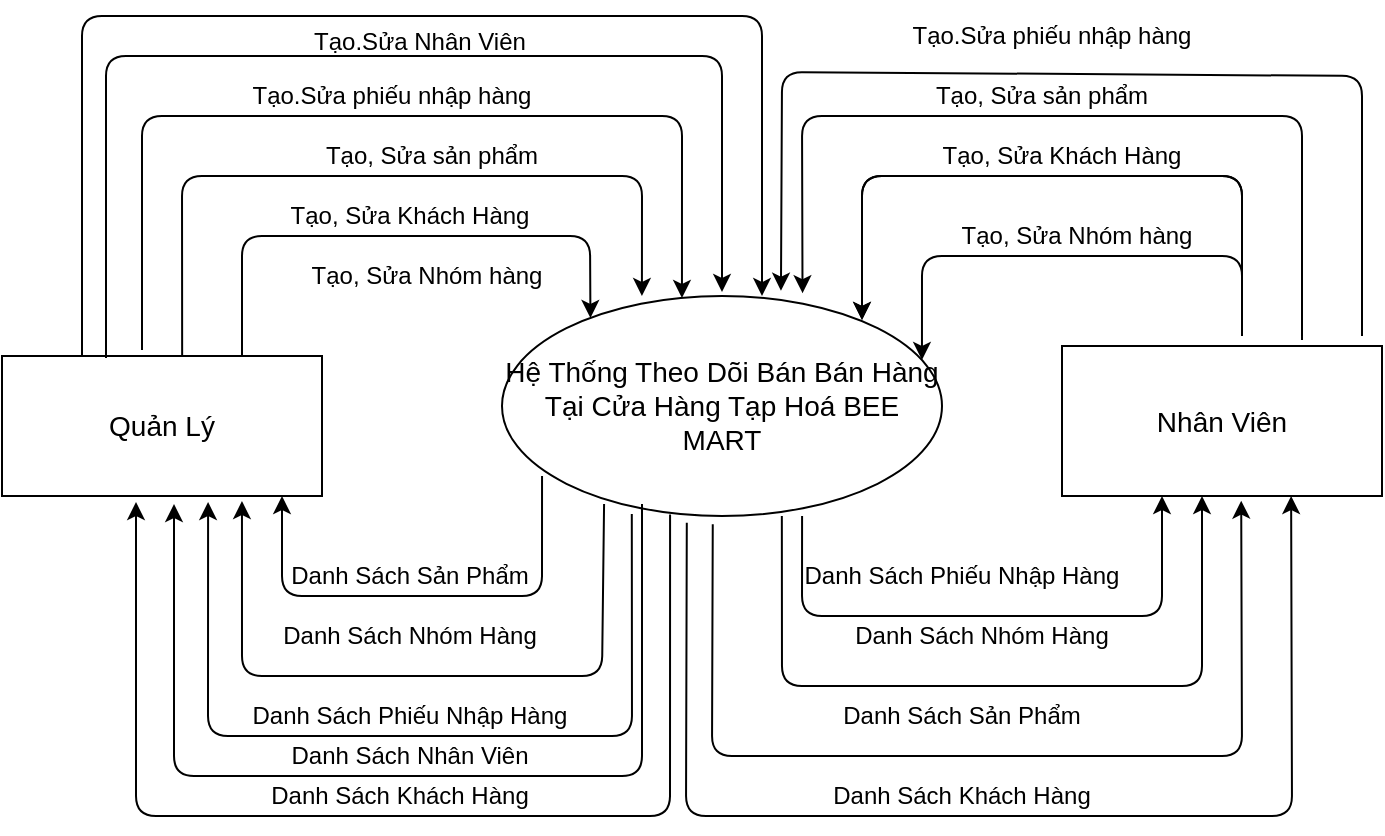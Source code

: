 <mxfile version="13.7.1" type="device"><diagram id="2A6FBW6yBZDBln0oNt5t" name="Page-1"><mxGraphModel dx="1027" dy="535" grid="1" gridSize="10" guides="1" tooltips="1" connect="1" arrows="1" fold="1" page="1" pageScale="1" pageWidth="827" pageHeight="1169" math="0" shadow="0"><root><mxCell id="0"/><mxCell id="1" parent="0"/><mxCell id="mTeRqC5lW75fGUgjefmi-1" value="&lt;font style=&quot;font-size: 14px&quot;&gt;Hệ Thống Theo Dõi Bán Bán Hàng Tại Cửa Hàng Tạp Hoá BEE MART&lt;br&gt;&lt;/font&gt;" style="ellipse;whiteSpace=wrap;html=1;" parent="1" vertex="1"><mxGeometry x="390" y="290" width="220" height="110" as="geometry"/></mxCell><mxCell id="mTeRqC5lW75fGUgjefmi-2" value="&lt;font style=&quot;font-size: 14px&quot;&gt;Quản Lý&lt;/font&gt;" style="rounded=0;whiteSpace=wrap;html=1;" parent="1" vertex="1"><mxGeometry x="140" y="320" width="160" height="70" as="geometry"/></mxCell><mxCell id="mTeRqC5lW75fGUgjefmi-3" value="&lt;font style=&quot;font-size: 14px&quot;&gt;Nhân Viên&lt;/font&gt;" style="rounded=0;whiteSpace=wrap;html=1;" parent="1" vertex="1"><mxGeometry x="670" y="315" width="160" height="75" as="geometry"/></mxCell><mxCell id="mTeRqC5lW75fGUgjefmi-5" value="" style="endArrow=classic;html=1;entryX=0.875;entryY=1;entryDx=0;entryDy=0;entryPerimeter=0;exitX=0.232;exitY=0.945;exitDx=0;exitDy=0;exitPerimeter=0;" parent="1" source="mTeRqC5lW75fGUgjefmi-1" edge="1"><mxGeometry width="50" height="50" relative="1" as="geometry"><mxPoint x="440" y="410" as="sourcePoint"/><mxPoint x="259.98" y="392.52" as="targetPoint"/><Array as="points"><mxPoint x="440" y="480"/><mxPoint x="380" y="480"/><mxPoint x="260" y="480"/></Array></mxGeometry></mxCell><mxCell id="mTeRqC5lW75fGUgjefmi-6" value="" style="endArrow=classic;html=1;entryX=0.875;entryY=1;entryDx=0;entryDy=0;entryPerimeter=0;exitX=0.091;exitY=0.818;exitDx=0;exitDy=0;exitPerimeter=0;" parent="1" edge="1"><mxGeometry width="50" height="50" relative="1" as="geometry"><mxPoint x="410.02" y="379.98" as="sourcePoint"/><mxPoint x="280" y="390" as="targetPoint"/><Array as="points"><mxPoint x="410" y="440"/><mxPoint x="280" y="440"/></Array></mxGeometry></mxCell><mxCell id="mTeRqC5lW75fGUgjefmi-8" value="Danh Sách Sản Phẩm" style="text;html=1;strokeColor=none;fillColor=none;align=center;verticalAlign=middle;whiteSpace=wrap;rounded=0;" parent="1" vertex="1"><mxGeometry x="274" y="420" width="140" height="20" as="geometry"/></mxCell><mxCell id="mTeRqC5lW75fGUgjefmi-11" value="Danh Sách Nhóm Hàng" style="text;html=1;strokeColor=none;fillColor=none;align=center;verticalAlign=middle;whiteSpace=wrap;rounded=0;" parent="1" vertex="1"><mxGeometry x="274" y="450" width="140" height="20" as="geometry"/></mxCell><mxCell id="mTeRqC5lW75fGUgjefmi-13" value="" style="endArrow=classic;html=1;entryX=0.644;entryY=1.043;entryDx=0;entryDy=0;entryPerimeter=0;exitX=0.295;exitY=0.991;exitDx=0;exitDy=0;exitPerimeter=0;" parent="1" source="mTeRqC5lW75fGUgjefmi-1" target="mTeRqC5lW75fGUgjefmi-2" edge="1"><mxGeometry width="50" height="50" relative="1" as="geometry"><mxPoint x="376.02" y="450" as="sourcePoint"/><mxPoint x="246" y="460.02" as="targetPoint"/><Array as="points"><mxPoint x="455" y="510"/><mxPoint x="243" y="510"/></Array></mxGeometry></mxCell><mxCell id="mTeRqC5lW75fGUgjefmi-14" value="Danh Sách Phiếu Nhập Hàng" style="text;html=1;strokeColor=none;fillColor=none;align=center;verticalAlign=middle;whiteSpace=wrap;rounded=0;" parent="1" vertex="1"><mxGeometry x="251" y="490.02" width="186" height="20" as="geometry"/></mxCell><mxCell id="mTeRqC5lW75fGUgjefmi-17" value="" style="endArrow=classic;html=1;" parent="1" edge="1"><mxGeometry width="50" height="50" relative="1" as="geometry"><mxPoint x="460" y="394" as="sourcePoint"/><mxPoint x="226" y="394" as="targetPoint"/><Array as="points"><mxPoint x="460" y="530"/><mxPoint x="226" y="530.03"/></Array></mxGeometry></mxCell><mxCell id="mTeRqC5lW75fGUgjefmi-18" value="Danh Sách Nhân Viên" style="text;html=1;strokeColor=none;fillColor=none;align=center;verticalAlign=middle;whiteSpace=wrap;rounded=0;" parent="1" vertex="1"><mxGeometry x="274" y="510.02" width="140" height="20" as="geometry"/></mxCell><mxCell id="mTeRqC5lW75fGUgjefmi-25" value="Danh Sách Nhóm Hàng" style="text;html=1;strokeColor=none;fillColor=none;align=center;verticalAlign=middle;whiteSpace=wrap;rounded=0;" parent="1" vertex="1"><mxGeometry x="560" y="450" width="140" height="20" as="geometry"/></mxCell><mxCell id="mTeRqC5lW75fGUgjefmi-27" value="Danh Sách Phiếu Nhập Hàng" style="text;html=1;strokeColor=none;fillColor=none;align=center;verticalAlign=middle;whiteSpace=wrap;rounded=0;" parent="1" vertex="1"><mxGeometry x="527" y="420.0" width="186" height="20" as="geometry"/></mxCell><mxCell id="mTeRqC5lW75fGUgjefmi-28" value="" style="endArrow=classic;html=1;entryX=0.683;entryY=-0.013;entryDx=0;entryDy=0;entryPerimeter=0;" parent="1" target="mTeRqC5lW75fGUgjefmi-1" edge="1"><mxGeometry width="50" height="50" relative="1" as="geometry"><mxPoint x="790" y="312" as="sourcePoint"/><mxPoint x="540" y="280" as="targetPoint"/><Array as="points"><mxPoint x="790" y="200"/><mxPoint x="540" y="200"/></Array></mxGeometry></mxCell><mxCell id="mTeRqC5lW75fGUgjefmi-29" value="" style="endArrow=classic;html=1;entryX=0.909;entryY=0.2;entryDx=0;entryDy=0;entryPerimeter=0;" parent="1" edge="1"><mxGeometry width="50" height="50" relative="1" as="geometry"><mxPoint x="760" y="310" as="sourcePoint"/><mxPoint x="570" y="302" as="targetPoint"/><Array as="points"><mxPoint x="760" y="230"/><mxPoint x="660" y="230"/><mxPoint x="570" y="230"/></Array></mxGeometry></mxCell><mxCell id="mTeRqC5lW75fGUgjefmi-31" value="" style="endArrow=classic;html=1;entryX=0.909;entryY=0.2;entryDx=0;entryDy=0;entryPerimeter=0;" parent="1" edge="1"><mxGeometry width="50" height="50" relative="1" as="geometry"><mxPoint x="760" y="310" as="sourcePoint"/><mxPoint x="570" y="302" as="targetPoint"/><Array as="points"><mxPoint x="760" y="230"/><mxPoint x="570" y="230"/></Array></mxGeometry></mxCell><mxCell id="mTeRqC5lW75fGUgjefmi-33" value="&lt;div&gt;Tạo, Sửa Nhóm hàng&lt;/div&gt;" style="text;html=1;strokeColor=none;fillColor=none;align=center;verticalAlign=middle;whiteSpace=wrap;rounded=0;" parent="1" vertex="1"><mxGeometry x="585" y="250" width="185" height="20" as="geometry"/></mxCell><mxCell id="mTeRqC5lW75fGUgjefmi-35" value="&lt;div&gt;Tạo, Sửa sản phẩm&lt;/div&gt;" style="text;html=1;strokeColor=none;fillColor=none;align=center;verticalAlign=middle;whiteSpace=wrap;rounded=0;" parent="1" vertex="1"><mxGeometry x="570" y="180" width="180" height="20" as="geometry"/></mxCell><mxCell id="mTeRqC5lW75fGUgjefmi-36" value="&lt;div&gt;Tạo.Sửa phiếu nhập hàng&lt;/div&gt;" style="text;html=1;strokeColor=none;fillColor=none;align=center;verticalAlign=middle;whiteSpace=wrap;rounded=0;" parent="1" vertex="1"><mxGeometry x="590" y="150" width="150" height="20" as="geometry"/></mxCell><mxCell id="mTeRqC5lW75fGUgjefmi-38" value="" style="endArrow=classic;html=1;entryX=0.201;entryY=0.1;entryDx=0;entryDy=0;entryPerimeter=0;exitX=0.75;exitY=0;exitDx=0;exitDy=0;" parent="1" source="mTeRqC5lW75fGUgjefmi-2" target="mTeRqC5lW75fGUgjefmi-1" edge="1"><mxGeometry width="50" height="50" relative="1" as="geometry"><mxPoint x="260" y="310" as="sourcePoint"/><mxPoint x="290" y="230" as="targetPoint"/><Array as="points"><mxPoint x="260" y="260"/><mxPoint x="434" y="260"/></Array></mxGeometry></mxCell><mxCell id="mTeRqC5lW75fGUgjefmi-39" value="" style="endArrow=classic;html=1;entryX=0.318;entryY=0;entryDx=0;entryDy=0;entryPerimeter=0;exitX=0.563;exitY=0;exitDx=0;exitDy=0;exitPerimeter=0;" parent="1" source="mTeRqC5lW75fGUgjefmi-2" target="mTeRqC5lW75fGUgjefmi-1" edge="1"><mxGeometry width="50" height="50" relative="1" as="geometry"><mxPoint x="220" y="310" as="sourcePoint"/><mxPoint x="360" y="190" as="targetPoint"/><Array as="points"><mxPoint x="230" y="230"/><mxPoint x="460" y="230"/></Array></mxGeometry></mxCell><mxCell id="mTeRqC5lW75fGUgjefmi-40" value="" style="endArrow=classic;html=1;entryX=0.409;entryY=0.009;entryDx=0;entryDy=0;entryPerimeter=0;" parent="1" target="mTeRqC5lW75fGUgjefmi-1" edge="1"><mxGeometry width="50" height="50" relative="1" as="geometry"><mxPoint x="210" y="317" as="sourcePoint"/><mxPoint x="490" y="280" as="targetPoint"/><Array as="points"><mxPoint x="210" y="200"/><mxPoint x="480" y="200"/></Array></mxGeometry></mxCell><mxCell id="mTeRqC5lW75fGUgjefmi-44" value="" style="endArrow=classic;html=1;exitX=0.325;exitY=0.014;exitDx=0;exitDy=0;exitPerimeter=0;" parent="1" source="mTeRqC5lW75fGUgjefmi-2" edge="1"><mxGeometry width="50" height="50" relative="1" as="geometry"><mxPoint x="190" y="310" as="sourcePoint"/><mxPoint x="500" y="288" as="targetPoint"/><Array as="points"><mxPoint x="192" y="170"/><mxPoint x="500" y="170"/></Array></mxGeometry></mxCell><mxCell id="mTeRqC5lW75fGUgjefmi-46" value="Danh Sách Sản Phẩm" style="text;html=1;strokeColor=none;fillColor=none;align=center;verticalAlign=middle;whiteSpace=wrap;rounded=0;" parent="1" vertex="1"><mxGeometry x="550" y="490.02" width="140" height="20" as="geometry"/></mxCell><mxCell id="mTeRqC5lW75fGUgjefmi-47" value="" style="endArrow=classic;html=1;entryX=0.909;entryY=0.2;entryDx=0;entryDy=0;entryPerimeter=0;fontStyle=1" parent="1" edge="1"><mxGeometry width="50" height="50" relative="1" as="geometry"><mxPoint x="760" y="310.0" as="sourcePoint"/><mxPoint x="599.98" y="322" as="targetPoint"/><Array as="points"><mxPoint x="760" y="270"/><mxPoint x="600" y="270"/></Array></mxGeometry></mxCell><mxCell id="mTeRqC5lW75fGUgjefmi-48" value="Danh Sách Khách Hàng" style="text;html=1;strokeColor=none;fillColor=none;align=center;verticalAlign=middle;whiteSpace=wrap;rounded=0;" parent="1" vertex="1"><mxGeometry x="550" y="530.02" width="140" height="20" as="geometry"/></mxCell><mxCell id="mTeRqC5lW75fGUgjefmi-49" value="" style="endArrow=classic;html=1;entryX=0.634;entryY=-0.024;entryDx=0;entryDy=0;entryPerimeter=0;fontStyle=1" parent="1" target="mTeRqC5lW75fGUgjefmi-1" edge="1"><mxGeometry width="50" height="50" relative="1" as="geometry"><mxPoint x="820" y="310" as="sourcePoint"/><mxPoint x="530.0" y="230" as="targetPoint"/><Array as="points"><mxPoint x="820" y="180"/><mxPoint x="530.02" y="178"/></Array></mxGeometry></mxCell><mxCell id="mTeRqC5lW75fGUgjefmi-53" value="Tạo, Sửa Khách Hàng" style="text;html=1;strokeColor=none;fillColor=none;align=center;verticalAlign=middle;whiteSpace=wrap;rounded=0;" parent="1" vertex="1"><mxGeometry x="600" y="210" width="140" height="20" as="geometry"/></mxCell><mxCell id="mTeRqC5lW75fGUgjefmi-54" value="" style="endArrow=classic;html=1;exitX=0.682;exitY=1;exitDx=0;exitDy=0;exitPerimeter=0;" parent="1" source="mTeRqC5lW75fGUgjefmi-1" edge="1"><mxGeometry width="50" height="50" relative="1" as="geometry"><mxPoint x="510" y="480" as="sourcePoint"/><mxPoint x="720" y="390" as="targetPoint"/><Array as="points"><mxPoint x="540" y="450"/><mxPoint x="720" y="450"/></Array></mxGeometry></mxCell><mxCell id="mTeRqC5lW75fGUgjefmi-55" value="" style="endArrow=classic;html=1;exitX=0.636;exitY=1;exitDx=0;exitDy=0;exitPerimeter=0;" parent="1" source="mTeRqC5lW75fGUgjefmi-1" edge="1"><mxGeometry width="50" height="50" relative="1" as="geometry"><mxPoint x="530.04" y="435" as="sourcePoint"/><mxPoint x="740" y="390" as="targetPoint"/><Array as="points"><mxPoint x="530" y="485"/><mxPoint x="740" y="485"/></Array></mxGeometry></mxCell><mxCell id="mTeRqC5lW75fGUgjefmi-59" value="" style="endArrow=classic;html=1;entryX=0.56;entryY=1.031;entryDx=0;entryDy=0;entryPerimeter=0;exitX=0.479;exitY=1.037;exitDx=0;exitDy=0;exitPerimeter=0;" parent="1" edge="1"><mxGeometry width="50" height="50" relative="1" as="geometry"><mxPoint x="495.38" y="404.07" as="sourcePoint"/><mxPoint x="759.6" y="392.325" as="targetPoint"/><Array as="points"><mxPoint x="495" y="520"/><mxPoint x="760" y="520"/></Array></mxGeometry></mxCell><mxCell id="mTeRqC5lW75fGUgjefmi-60" value="" style="endArrow=classic;html=1;entryX=0.716;entryY=1;entryDx=0;entryDy=0;entryPerimeter=0;exitX=0.42;exitY=1.031;exitDx=0;exitDy=0;exitPerimeter=0;" parent="1" source="mTeRqC5lW75fGUgjefmi-1" target="mTeRqC5lW75fGUgjefmi-3" edge="1"><mxGeometry width="50" height="50" relative="1" as="geometry"><mxPoint x="520.38" y="434.09" as="sourcePoint"/><mxPoint x="784.6" y="422.345" as="targetPoint"/><Array as="points"><mxPoint x="482" y="550"/><mxPoint x="785" y="550.02"/></Array></mxGeometry></mxCell><mxCell id="Kb-TqhiNNicUGR3zVYlZ-3" value="" style="endArrow=classic;html=1;exitX=0.382;exitY=0.993;exitDx=0;exitDy=0;exitPerimeter=0;" parent="1" source="mTeRqC5lW75fGUgjefmi-1" edge="1"><mxGeometry width="50" height="50" relative="1" as="geometry"><mxPoint x="474.08" y="419.99" as="sourcePoint"/><mxPoint x="207" y="393" as="targetPoint"/><Array as="points"><mxPoint x="474" y="549.99"/><mxPoint x="207" y="550"/></Array></mxGeometry></mxCell><mxCell id="Kb-TqhiNNicUGR3zVYlZ-4" value="Danh Sách Khách Hàng" style="text;html=1;strokeColor=none;fillColor=none;align=center;verticalAlign=middle;whiteSpace=wrap;rounded=0;" parent="1" vertex="1"><mxGeometry x="269" y="530.02" width="140" height="20" as="geometry"/></mxCell><mxCell id="Kb-TqhiNNicUGR3zVYlZ-6" value="" style="endArrow=classic;html=1;exitX=0.25;exitY=0;exitDx=0;exitDy=0;" parent="1" source="mTeRqC5lW75fGUgjefmi-2" edge="1"><mxGeometry width="50" height="50" relative="1" as="geometry"><mxPoint x="180" y="310" as="sourcePoint"/><mxPoint x="520" y="290" as="targetPoint"/><Array as="points"><mxPoint x="180" y="150"/><mxPoint x="520" y="150"/></Array></mxGeometry></mxCell><mxCell id="t4EhD93TyCpY5L4-rS6u-4" value="&lt;div&gt;Tạo, Sửa Nhóm hàng&lt;/div&gt;" style="text;html=1;strokeColor=none;fillColor=none;align=center;verticalAlign=middle;whiteSpace=wrap;rounded=0;" parent="1" vertex="1"><mxGeometry x="260" y="270" width="185" height="20" as="geometry"/></mxCell><mxCell id="t4EhD93TyCpY5L4-rS6u-5" value="Tạo, Sửa Khách Hàng" style="text;html=1;strokeColor=none;fillColor=none;align=center;verticalAlign=middle;whiteSpace=wrap;rounded=0;" parent="1" vertex="1"><mxGeometry x="274" y="240" width="140" height="20" as="geometry"/></mxCell><mxCell id="t4EhD93TyCpY5L4-rS6u-6" value="&lt;div&gt;Tạo, Sửa sản phẩm&lt;/div&gt;" style="text;html=1;strokeColor=none;fillColor=none;align=center;verticalAlign=middle;whiteSpace=wrap;rounded=0;" parent="1" vertex="1"><mxGeometry x="265" y="210" width="180" height="20" as="geometry"/></mxCell><mxCell id="t4EhD93TyCpY5L4-rS6u-7" value="&lt;div&gt;Tạo.Sửa phiếu nhập hàng&lt;/div&gt;" style="text;html=1;strokeColor=none;fillColor=none;align=center;verticalAlign=middle;whiteSpace=wrap;rounded=0;" parent="1" vertex="1"><mxGeometry x="260" y="180" width="150" height="20" as="geometry"/></mxCell><mxCell id="t4EhD93TyCpY5L4-rS6u-8" value="&lt;div&gt;Tạo.Sửa Nhân Viên&lt;/div&gt;&lt;div&gt;&lt;br&gt;&lt;/div&gt;" style="text;html=1;strokeColor=none;fillColor=none;align=center;verticalAlign=middle;whiteSpace=wrap;rounded=0;" parent="1" vertex="1"><mxGeometry x="274" y="160" width="150" height="20" as="geometry"/></mxCell></root></mxGraphModel></diagram></mxfile>